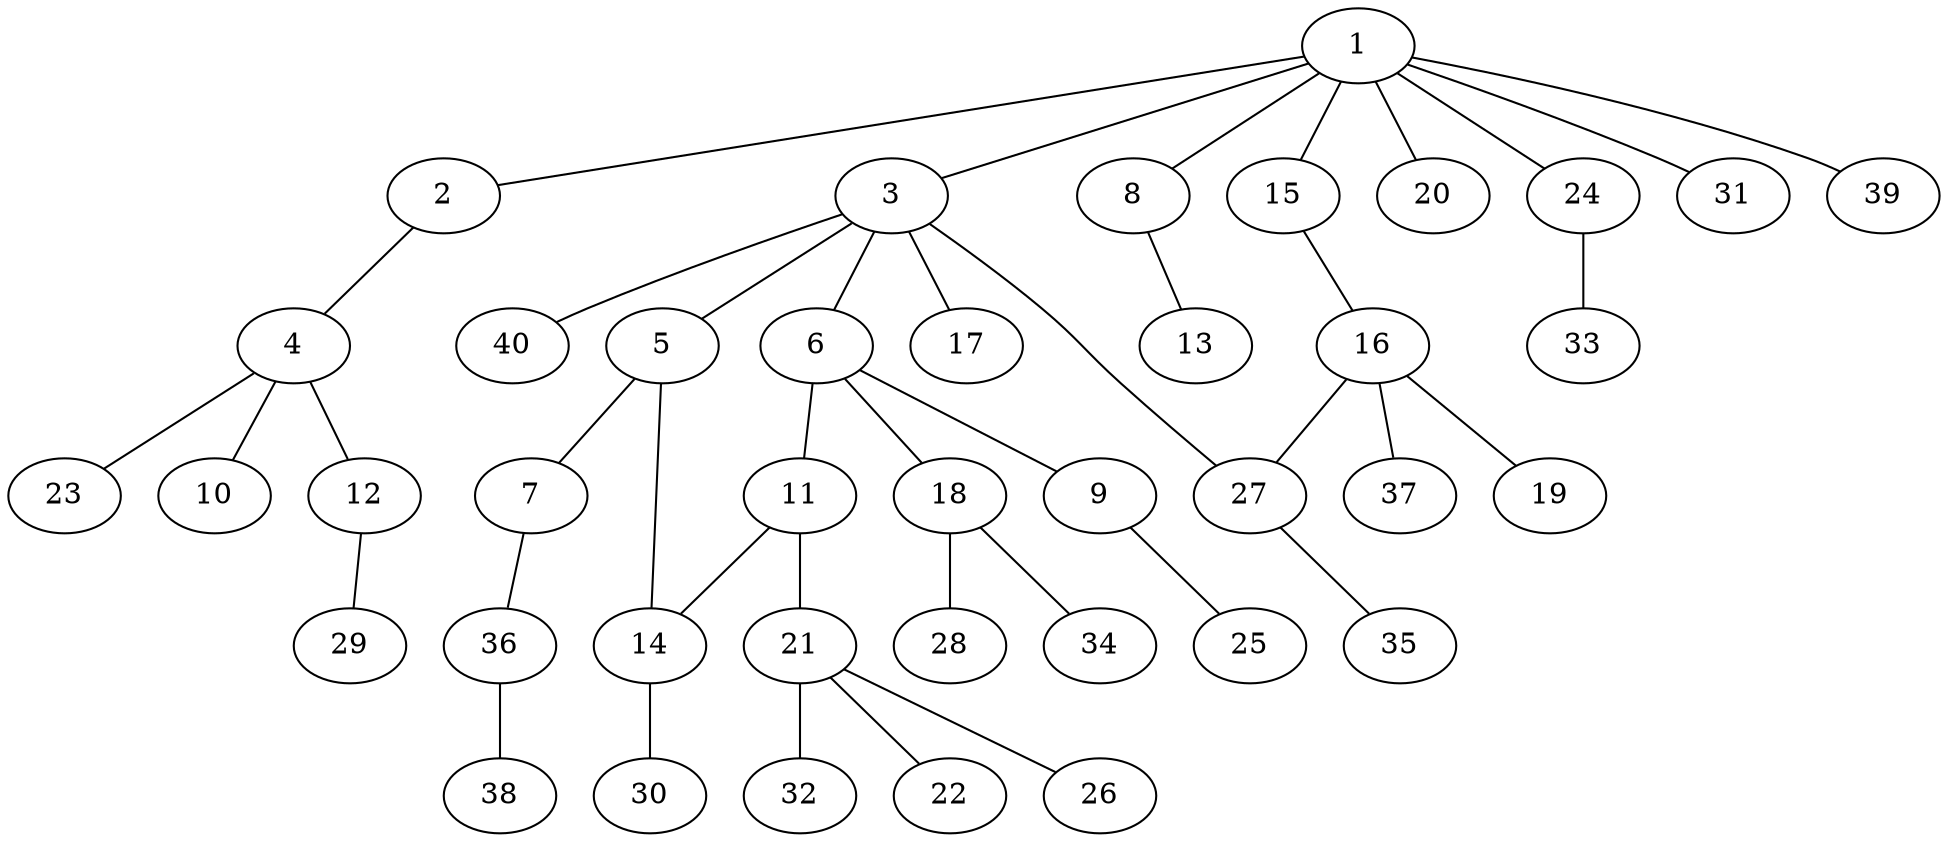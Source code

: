 graph graphname {1--2
1--3
1--8
1--15
1--20
1--24
1--31
1--39
2--4
3--5
3--6
3--17
3--27
3--40
4--10
4--12
4--23
5--7
5--14
6--9
6--11
6--18
7--36
8--13
9--25
11--14
11--21
12--29
14--30
15--16
16--19
16--27
16--37
18--28
18--34
21--22
21--26
21--32
24--33
27--35
36--38
}